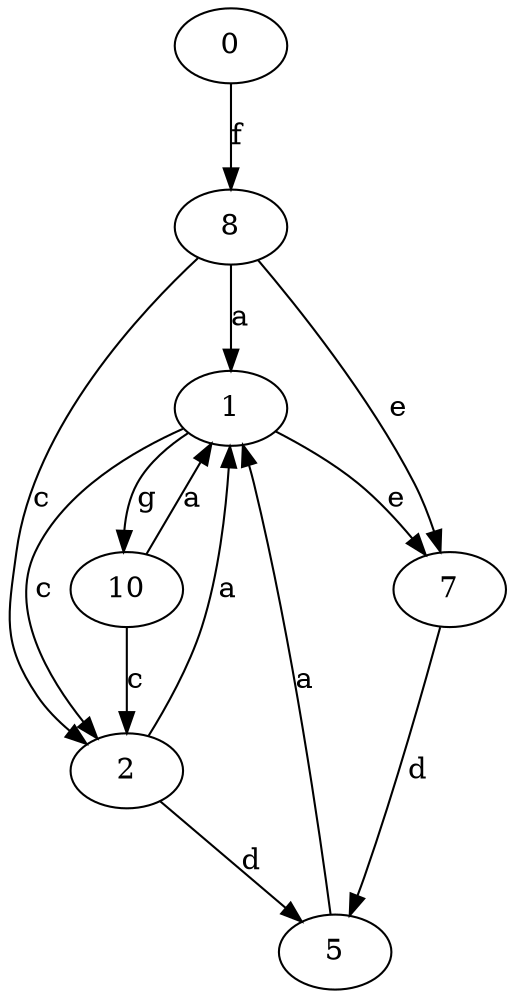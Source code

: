 strict digraph  {
0;
1;
2;
5;
7;
8;
10;
0 -> 8  [label=f];
1 -> 2  [label=c];
1 -> 7  [label=e];
1 -> 10  [label=g];
2 -> 1  [label=a];
2 -> 5  [label=d];
5 -> 1  [label=a];
7 -> 5  [label=d];
8 -> 1  [label=a];
8 -> 2  [label=c];
8 -> 7  [label=e];
10 -> 1  [label=a];
10 -> 2  [label=c];
}
